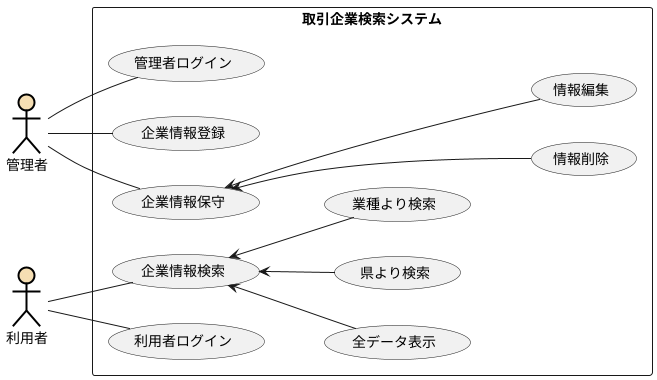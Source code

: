 @startuml 出張管理
left to right direction
actor 管理者#Wheat;line:black;line.bold;
actor 利用者#Wheat;line:black;line.bold;
rectangle 取引企業検索システム{
    usecase 管理者ログイン
    usecase 企業情報登録
    usecase 企業情報保守
    usecase 情報編集
    usecase 情報削除
    usecase 利用者ログイン
    usecase 企業情報検索
    usecase 全データ表示
    usecase 県より検索
    usecase 業種より検索


}
利用者--利用者ログイン
利用者--企業情報検索
管理者--管理者ログイン
管理者--企業情報登録
管理者--企業情報保守
情報編集--up->企業情報保守
情報削除--up->企業情報保守
全データ表示-up->企業情報検索
県より検索-up->企業情報検索
業種より検索-up->企業情報検索
